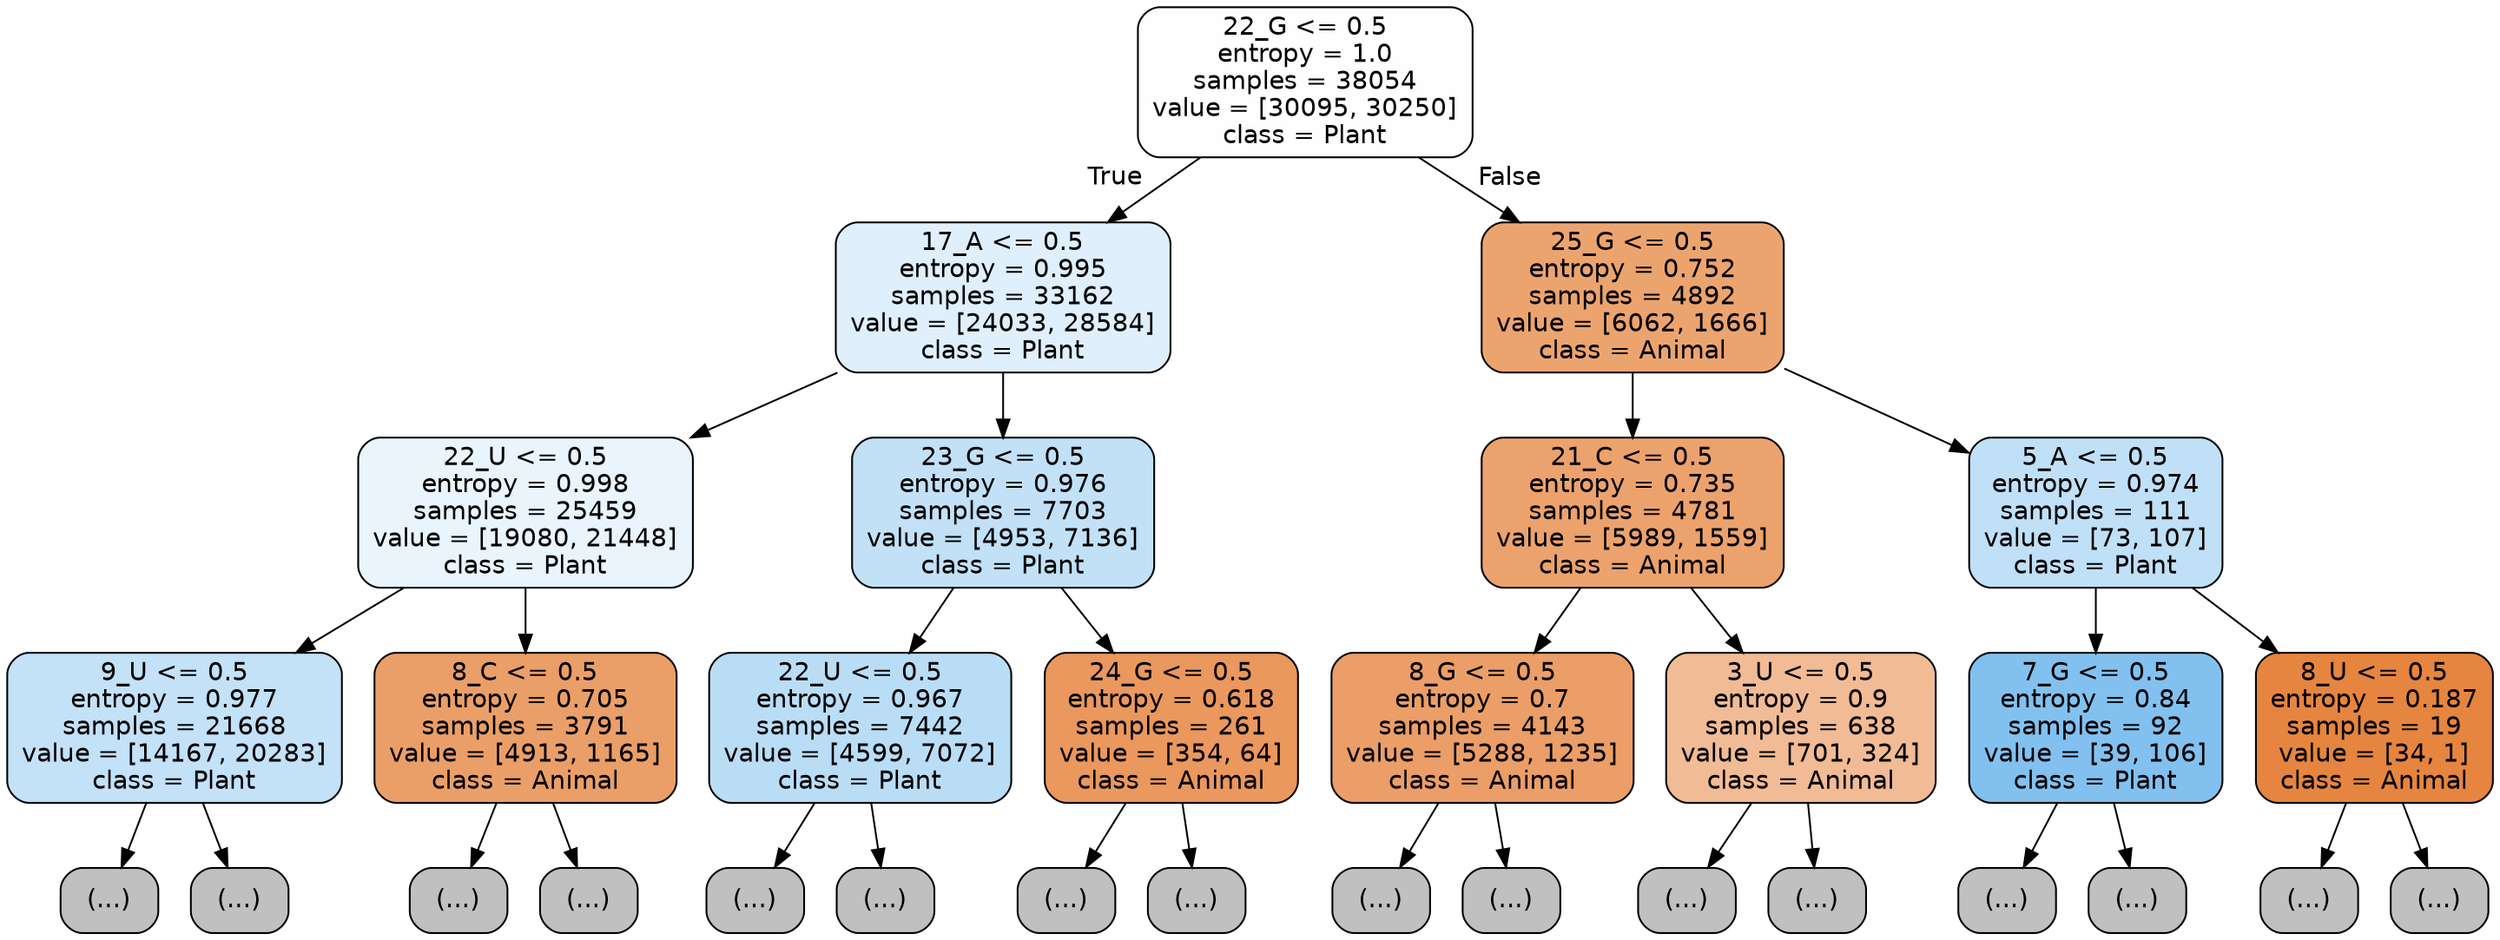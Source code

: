 digraph Tree {
node [shape=box, style="filled, rounded", color="black", fontname="helvetica"] ;
edge [fontname="helvetica"] ;
0 [label="22_G <= 0.5\nentropy = 1.0\nsamples = 38054\nvalue = [30095, 30250]\nclass = Plant", fillcolor="#fefeff"] ;
1 [label="17_A <= 0.5\nentropy = 0.995\nsamples = 33162\nvalue = [24033, 28584]\nclass = Plant", fillcolor="#dfeffb"] ;
0 -> 1 [labeldistance=2.5, labelangle=45, headlabel="True"] ;
2 [label="22_U <= 0.5\nentropy = 0.998\nsamples = 25459\nvalue = [19080, 21448]\nclass = Plant", fillcolor="#e9f4fc"] ;
1 -> 2 ;
3 [label="9_U <= 0.5\nentropy = 0.977\nsamples = 21668\nvalue = [14167, 20283]\nclass = Plant", fillcolor="#c3e1f7"] ;
2 -> 3 ;
4 [label="(...)", fillcolor="#C0C0C0"] ;
3 -> 4 ;
7009 [label="(...)", fillcolor="#C0C0C0"] ;
3 -> 7009 ;
9948 [label="8_C <= 0.5\nentropy = 0.705\nsamples = 3791\nvalue = [4913, 1165]\nclass = Animal", fillcolor="#eb9f68"] ;
2 -> 9948 ;
9949 [label="(...)", fillcolor="#C0C0C0"] ;
9948 -> 9949 ;
11146 [label="(...)", fillcolor="#C0C0C0"] ;
9948 -> 11146 ;
11443 [label="23_G <= 0.5\nentropy = 0.976\nsamples = 7703\nvalue = [4953, 7136]\nclass = Plant", fillcolor="#c2e1f7"] ;
1 -> 11443 ;
11444 [label="22_U <= 0.5\nentropy = 0.967\nsamples = 7442\nvalue = [4599, 7072]\nclass = Plant", fillcolor="#baddf6"] ;
11443 -> 11444 ;
11445 [label="(...)", fillcolor="#C0C0C0"] ;
11444 -> 11445 ;
14166 [label="(...)", fillcolor="#C0C0C0"] ;
11444 -> 14166 ;
14551 [label="24_G <= 0.5\nentropy = 0.618\nsamples = 261\nvalue = [354, 64]\nclass = Animal", fillcolor="#ea985d"] ;
11443 -> 14551 ;
14552 [label="(...)", fillcolor="#C0C0C0"] ;
14551 -> 14552 ;
14653 [label="(...)", fillcolor="#C0C0C0"] ;
14551 -> 14653 ;
14666 [label="25_G <= 0.5\nentropy = 0.752\nsamples = 4892\nvalue = [6062, 1666]\nclass = Animal", fillcolor="#eca46f"] ;
0 -> 14666 [labeldistance=2.5, labelangle=-45, headlabel="False"] ;
14667 [label="21_C <= 0.5\nentropy = 0.735\nsamples = 4781\nvalue = [5989, 1559]\nclass = Animal", fillcolor="#eca26d"] ;
14666 -> 14667 ;
14668 [label="8_G <= 0.5\nentropy = 0.7\nsamples = 4143\nvalue = [5288, 1235]\nclass = Animal", fillcolor="#eb9e67"] ;
14667 -> 14668 ;
14669 [label="(...)", fillcolor="#C0C0C0"] ;
14668 -> 14669 ;
15754 [label="(...)", fillcolor="#C0C0C0"] ;
14668 -> 15754 ;
16221 [label="3_U <= 0.5\nentropy = 0.9\nsamples = 638\nvalue = [701, 324]\nclass = Animal", fillcolor="#f1bb95"] ;
14667 -> 16221 ;
16222 [label="(...)", fillcolor="#C0C0C0"] ;
16221 -> 16222 ;
16421 [label="(...)", fillcolor="#C0C0C0"] ;
16221 -> 16421 ;
16508 [label="5_A <= 0.5\nentropy = 0.974\nsamples = 111\nvalue = [73, 107]\nclass = Plant", fillcolor="#c0e0f7"] ;
14666 -> 16508 ;
16509 [label="7_G <= 0.5\nentropy = 0.84\nsamples = 92\nvalue = [39, 106]\nclass = Plant", fillcolor="#82c1ef"] ;
16508 -> 16509 ;
16510 [label="(...)", fillcolor="#C0C0C0"] ;
16509 -> 16510 ;
16535 [label="(...)", fillcolor="#C0C0C0"] ;
16509 -> 16535 ;
16550 [label="8_U <= 0.5\nentropy = 0.187\nsamples = 19\nvalue = [34, 1]\nclass = Animal", fillcolor="#e6853f"] ;
16508 -> 16550 ;
16551 [label="(...)", fillcolor="#C0C0C0"] ;
16550 -> 16551 ;
16552 [label="(...)", fillcolor="#C0C0C0"] ;
16550 -> 16552 ;
}